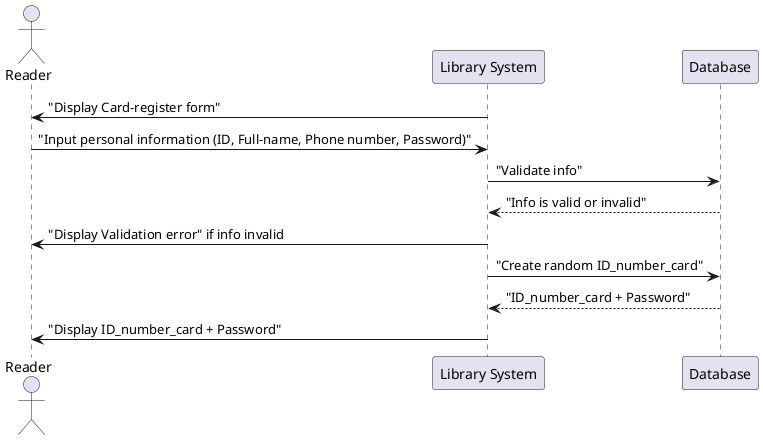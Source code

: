 @startuml
actor "Reader" as reader
participant "Library System" as system
participant "Database" as db

system -> reader : "Display Card-register form"
reader -> system : "Input personal information (ID, Full-name, Phone number, Password)"
system -> db : "Validate info"
db --> system : "Info is valid or invalid"
system -> reader : "Display Validation error" if info invalid

system -> db : "Create random ID_number_card"
db --> system : "ID_number_card + Password"
system -> reader : "Display ID_number_card + Password"
@enduml

